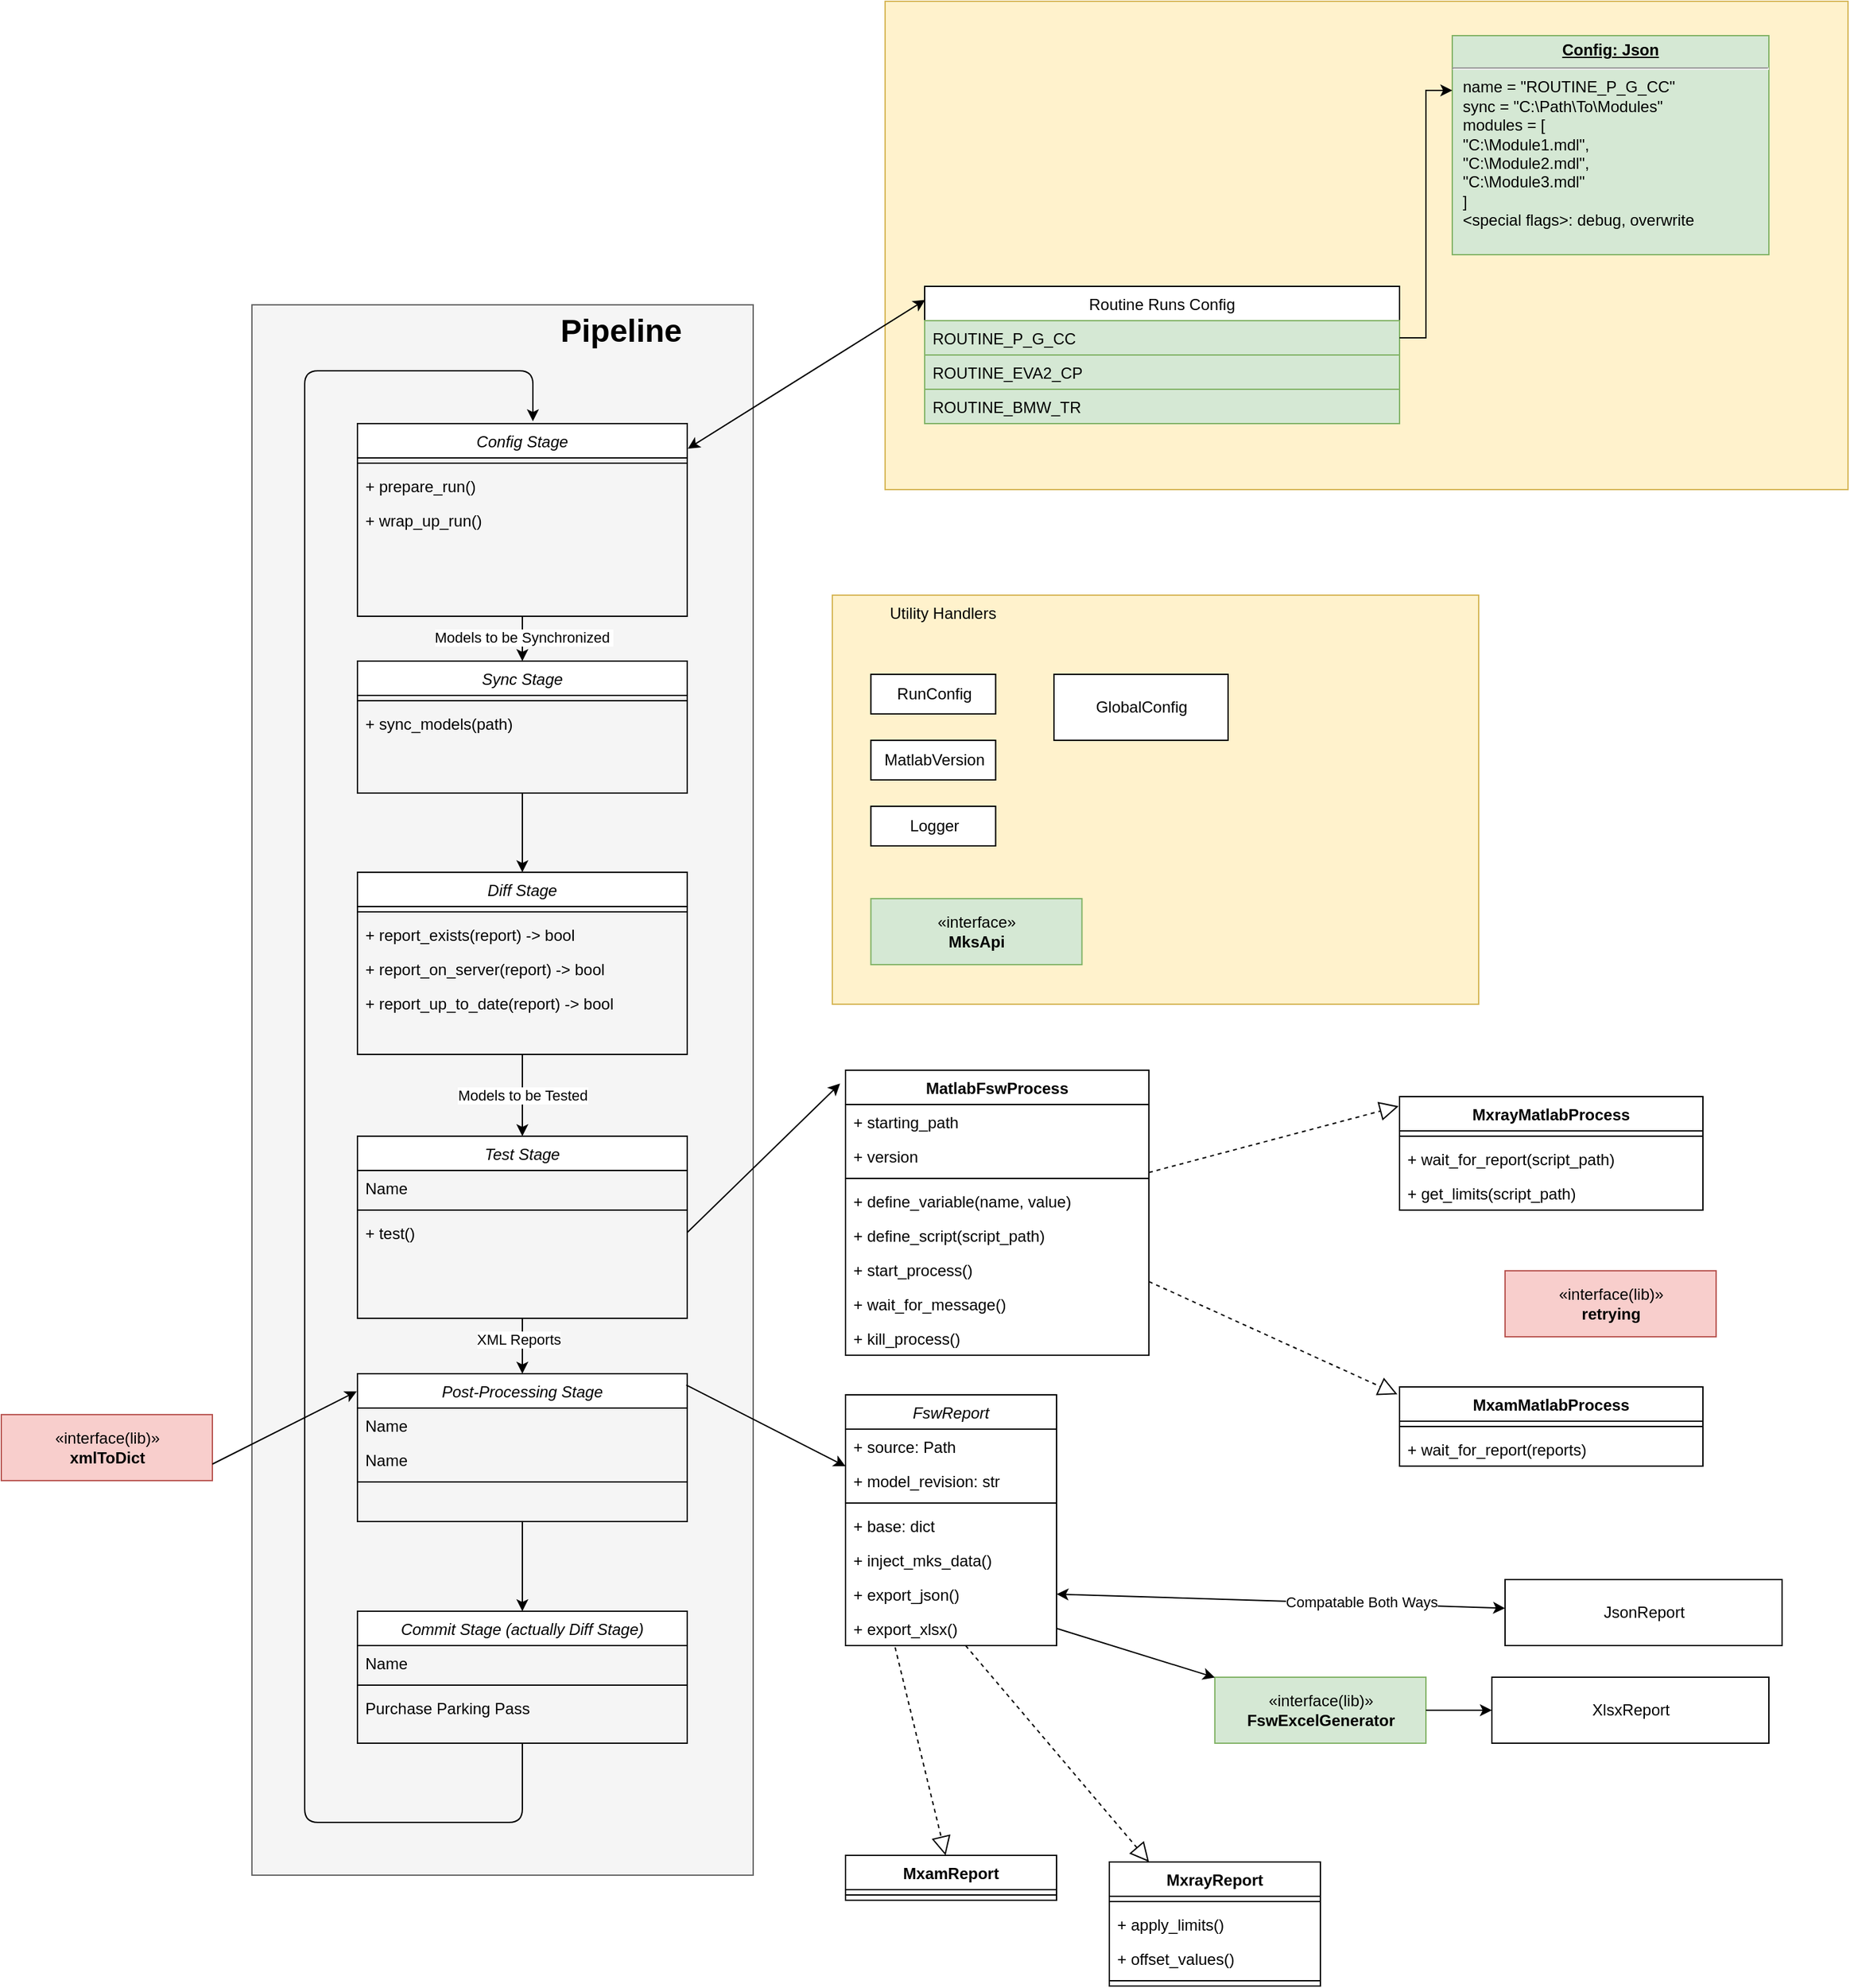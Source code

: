 <mxfile version="13.10.0" type="embed">
    <diagram id="C5RBs43oDa-KdzZeNtuy" name="Page-1">
        <mxGraphModel dx="2836" dy="2840" grid="1" gridSize="10" guides="1" tooltips="1" connect="1" arrows="1" fold="1" page="1" pageScale="1" pageWidth="827" pageHeight="1169" background="none" math="0" shadow="0">
            <root>
                <mxCell id="WIyWlLk6GJQsqaUBKTNV-0"/>
                <mxCell id="WIyWlLk6GJQsqaUBKTNV-1" parent="WIyWlLk6GJQsqaUBKTNV-0"/>
                <mxCell id="4bSFwoXITz4eCAtQC8hv-157" value="" style="rounded=0;whiteSpace=wrap;html=1;labelBackgroundColor=#FFFF21;fillColor=#fff2cc;strokeColor=#d6b656;" parent="WIyWlLk6GJQsqaUBKTNV-1" vertex="1">
                    <mxGeometry x="460" y="-270" width="730" height="370" as="geometry"/>
                </mxCell>
                <mxCell id="4bSFwoXITz4eCAtQC8hv-146" value="" style="rounded=0;whiteSpace=wrap;html=1;labelBackgroundColor=#FFFF21;fillColor=#f5f5f5;strokeColor=#666666;fontColor=#333333;" parent="WIyWlLk6GJQsqaUBKTNV-1" vertex="1">
                    <mxGeometry x="-20" y="-40" width="380" height="1190" as="geometry"/>
                </mxCell>
                <mxCell id="4bSFwoXITz4eCAtQC8hv-4" value="" style="edgeStyle=orthogonalEdgeStyle;rounded=0;orthogonalLoop=1;jettySize=auto;html=1;" parent="WIyWlLk6GJQsqaUBKTNV-1" source="zkfFHV4jXpPFQw0GAbJ--0" target="4bSFwoXITz4eCAtQC8hv-0" edge="1">
                    <mxGeometry relative="1" as="geometry"/>
                </mxCell>
                <mxCell id="4bSFwoXITz4eCAtQC8hv-28" value="Models to be Synchronized&amp;nbsp;" style="edgeLabel;html=1;align=center;verticalAlign=middle;resizable=0;points=[];" parent="4bSFwoXITz4eCAtQC8hv-4" vertex="1" connectable="0">
                    <mxGeometry x="-0.3" y="1" relative="1" as="geometry">
                        <mxPoint as="offset"/>
                    </mxGeometry>
                </mxCell>
                <mxCell id="zkfFHV4jXpPFQw0GAbJ--0" value="Config Stage" style="swimlane;fontStyle=2;align=center;verticalAlign=top;childLayout=stackLayout;horizontal=1;startSize=26;horizontalStack=0;resizeParent=1;resizeLast=0;collapsible=1;marginBottom=0;rounded=0;shadow=0;strokeWidth=1;" parent="WIyWlLk6GJQsqaUBKTNV-1" vertex="1">
                    <mxGeometry x="60" y="50" width="250" height="146" as="geometry">
                        <mxRectangle x="230" y="140" width="160" height="26" as="alternateBounds"/>
                    </mxGeometry>
                </mxCell>
                <mxCell id="zkfFHV4jXpPFQw0GAbJ--4" value="" style="line;html=1;strokeWidth=1;align=left;verticalAlign=middle;spacingTop=-1;spacingLeft=3;spacingRight=3;rotatable=0;labelPosition=right;points=[];portConstraint=eastwest;" parent="zkfFHV4jXpPFQw0GAbJ--0" vertex="1">
                    <mxGeometry y="26" width="250" height="8" as="geometry"/>
                </mxCell>
                <mxCell id="zkfFHV4jXpPFQw0GAbJ--5" value="+ prepare_run()" style="text;align=left;verticalAlign=top;spacingLeft=4;spacingRight=4;overflow=hidden;rotatable=0;points=[[0,0.5],[1,0.5]];portConstraint=eastwest;" parent="zkfFHV4jXpPFQw0GAbJ--0" vertex="1">
                    <mxGeometry y="34" width="250" height="26" as="geometry"/>
                </mxCell>
                <mxCell id="4bSFwoXITz4eCAtQC8hv-65" value="+ wrap_up_run()" style="text;align=left;verticalAlign=top;spacingLeft=4;spacingRight=4;overflow=hidden;rotatable=0;points=[[0,0.5],[1,0.5]];portConstraint=eastwest;" parent="zkfFHV4jXpPFQw0GAbJ--0" vertex="1">
                    <mxGeometry y="60" width="250" height="26" as="geometry"/>
                </mxCell>
                <mxCell id="o-vHsBZd7FeyKtx5TLec-1" value="Routine Runs Config" style="swimlane;fontStyle=0;childLayout=stackLayout;horizontal=1;startSize=26;horizontalStack=0;resizeParent=1;resizeParentMax=0;resizeLast=0;collapsible=1;marginBottom=0;" parent="WIyWlLk6GJQsqaUBKTNV-1" vertex="1">
                    <mxGeometry x="490" y="-54" width="360" height="104" as="geometry"/>
                </mxCell>
                <mxCell id="o-vHsBZd7FeyKtx5TLec-2" value="ROUTINE_P_G_CC" style="text;align=left;verticalAlign=top;spacingLeft=4;spacingRight=4;overflow=hidden;rotatable=0;points=[[0,0.5],[1,0.5]];portConstraint=eastwest;fillColor=#d5e8d4;strokeColor=#82b366;" parent="o-vHsBZd7FeyKtx5TLec-1" vertex="1">
                    <mxGeometry y="26" width="360" height="26" as="geometry"/>
                </mxCell>
                <mxCell id="o-vHsBZd7FeyKtx5TLec-3" value="ROUTINE_EVA2_CP&#10;" style="text;align=left;verticalAlign=top;spacingLeft=4;spacingRight=4;overflow=hidden;rotatable=0;points=[[0,0.5],[1,0.5]];portConstraint=eastwest;fillColor=#d5e8d4;strokeColor=#82b366;" parent="o-vHsBZd7FeyKtx5TLec-1" vertex="1">
                    <mxGeometry y="52" width="360" height="26" as="geometry"/>
                </mxCell>
                <mxCell id="o-vHsBZd7FeyKtx5TLec-4" value="ROUTINE_BMW_TR" style="text;strokeColor=#82b366;fillColor=#d5e8d4;align=left;verticalAlign=top;spacingLeft=4;spacingRight=4;overflow=hidden;rotatable=0;points=[[0,0.5],[1,0.5]];portConstraint=eastwest;" parent="o-vHsBZd7FeyKtx5TLec-1" vertex="1">
                    <mxGeometry y="78" width="360" height="26" as="geometry"/>
                </mxCell>
                <mxCell id="4bSFwoXITz4eCAtQC8hv-9" value="" style="edgeStyle=orthogonalEdgeStyle;rounded=0;orthogonalLoop=1;jettySize=auto;html=1;" parent="WIyWlLk6GJQsqaUBKTNV-1" source="4bSFwoXITz4eCAtQC8hv-0" target="4bSFwoXITz4eCAtQC8hv-5" edge="1">
                    <mxGeometry relative="1" as="geometry"/>
                </mxCell>
                <mxCell id="4bSFwoXITz4eCAtQC8hv-0" value="Sync Stage" style="swimlane;fontStyle=2;align=center;verticalAlign=top;childLayout=stackLayout;horizontal=1;startSize=26;horizontalStack=0;resizeParent=1;resizeLast=0;collapsible=1;marginBottom=0;rounded=0;shadow=0;strokeWidth=1;" parent="WIyWlLk6GJQsqaUBKTNV-1" vertex="1">
                    <mxGeometry x="60" y="230" width="250" height="100" as="geometry">
                        <mxRectangle x="230" y="140" width="160" height="26" as="alternateBounds"/>
                    </mxGeometry>
                </mxCell>
                <mxCell id="4bSFwoXITz4eCAtQC8hv-2" value="" style="line;html=1;strokeWidth=1;align=left;verticalAlign=middle;spacingTop=-1;spacingLeft=3;spacingRight=3;rotatable=0;labelPosition=right;points=[];portConstraint=eastwest;" parent="4bSFwoXITz4eCAtQC8hv-0" vertex="1">
                    <mxGeometry y="26" width="250" height="8" as="geometry"/>
                </mxCell>
                <mxCell id="4bSFwoXITz4eCAtQC8hv-3" value="+ sync_models(path)" style="text;align=left;verticalAlign=top;spacingLeft=4;spacingRight=4;overflow=hidden;rotatable=0;points=[[0,0.5],[1,0.5]];portConstraint=eastwest;" parent="4bSFwoXITz4eCAtQC8hv-0" vertex="1">
                    <mxGeometry y="34" width="250" height="26" as="geometry"/>
                </mxCell>
                <mxCell id="4bSFwoXITz4eCAtQC8hv-14" value="Models to be Tested&lt;br&gt;" style="edgeStyle=orthogonalEdgeStyle;rounded=0;orthogonalLoop=1;jettySize=auto;html=1;" parent="WIyWlLk6GJQsqaUBKTNV-1" source="4bSFwoXITz4eCAtQC8hv-5" target="4bSFwoXITz4eCAtQC8hv-10" edge="1">
                    <mxGeometry relative="1" as="geometry"/>
                </mxCell>
                <mxCell id="4bSFwoXITz4eCAtQC8hv-5" value="Diff Stage" style="swimlane;fontStyle=2;align=center;verticalAlign=top;childLayout=stackLayout;horizontal=1;startSize=26;horizontalStack=0;resizeParent=1;resizeLast=0;collapsible=1;marginBottom=0;rounded=0;shadow=0;strokeWidth=1;" parent="WIyWlLk6GJQsqaUBKTNV-1" vertex="1">
                    <mxGeometry x="60" y="390" width="250" height="138" as="geometry">
                        <mxRectangle x="230" y="140" width="160" height="26" as="alternateBounds"/>
                    </mxGeometry>
                </mxCell>
                <mxCell id="4bSFwoXITz4eCAtQC8hv-7" value="" style="line;html=1;strokeWidth=1;align=left;verticalAlign=middle;spacingTop=-1;spacingLeft=3;spacingRight=3;rotatable=0;labelPosition=right;points=[];portConstraint=eastwest;" parent="4bSFwoXITz4eCAtQC8hv-5" vertex="1">
                    <mxGeometry y="26" width="250" height="8" as="geometry"/>
                </mxCell>
                <mxCell id="4bSFwoXITz4eCAtQC8hv-62" value="+ report_exists(report) -&gt; bool&#10;" style="text;strokeColor=none;fillColor=none;align=left;verticalAlign=top;spacingLeft=4;spacingRight=4;overflow=hidden;rotatable=0;points=[[0,0.5],[1,0.5]];portConstraint=eastwest;" parent="4bSFwoXITz4eCAtQC8hv-5" vertex="1">
                    <mxGeometry y="34" width="250" height="26" as="geometry"/>
                </mxCell>
                <mxCell id="4bSFwoXITz4eCAtQC8hv-64" value="+ report_on_server(report) -&gt; bool&#10;" style="text;strokeColor=none;fillColor=none;align=left;verticalAlign=top;spacingLeft=4;spacingRight=4;overflow=hidden;rotatable=0;points=[[0,0.5],[1,0.5]];portConstraint=eastwest;" parent="4bSFwoXITz4eCAtQC8hv-5" vertex="1">
                    <mxGeometry y="60" width="250" height="26" as="geometry"/>
                </mxCell>
                <mxCell id="4bSFwoXITz4eCAtQC8hv-63" value="+ report_up_to_date(report) -&gt; bool&#10;" style="text;strokeColor=none;fillColor=none;align=left;verticalAlign=top;spacingLeft=4;spacingRight=4;overflow=hidden;rotatable=0;points=[[0,0.5],[1,0.5]];portConstraint=eastwest;" parent="4bSFwoXITz4eCAtQC8hv-5" vertex="1">
                    <mxGeometry y="86" width="250" height="26" as="geometry"/>
                </mxCell>
                <mxCell id="4bSFwoXITz4eCAtQC8hv-19" value="" style="edgeStyle=orthogonalEdgeStyle;rounded=0;orthogonalLoop=1;jettySize=auto;html=1;" parent="WIyWlLk6GJQsqaUBKTNV-1" source="4bSFwoXITz4eCAtQC8hv-10" target="4bSFwoXITz4eCAtQC8hv-15" edge="1">
                    <mxGeometry relative="1" as="geometry"/>
                </mxCell>
                <mxCell id="4bSFwoXITz4eCAtQC8hv-27" value="XML Reports&lt;br&gt;" style="edgeLabel;html=1;align=center;verticalAlign=middle;resizable=0;points=[];" parent="4bSFwoXITz4eCAtQC8hv-19" vertex="1" connectable="0">
                    <mxGeometry x="-0.237" y="-3" relative="1" as="geometry">
                        <mxPoint as="offset"/>
                    </mxGeometry>
                </mxCell>
                <mxCell id="4bSFwoXITz4eCAtQC8hv-10" value="Test Stage&#10;" style="swimlane;fontStyle=2;align=center;verticalAlign=top;childLayout=stackLayout;horizontal=1;startSize=26;horizontalStack=0;resizeParent=1;resizeLast=0;collapsible=1;marginBottom=0;rounded=0;shadow=0;strokeWidth=1;" parent="WIyWlLk6GJQsqaUBKTNV-1" vertex="1">
                    <mxGeometry x="60" y="590" width="250" height="138" as="geometry">
                        <mxRectangle x="230" y="140" width="160" height="26" as="alternateBounds"/>
                    </mxGeometry>
                </mxCell>
                <mxCell id="4bSFwoXITz4eCAtQC8hv-11" value="Name" style="text;align=left;verticalAlign=top;spacingLeft=4;spacingRight=4;overflow=hidden;rotatable=0;points=[[0,0.5],[1,0.5]];portConstraint=eastwest;" parent="4bSFwoXITz4eCAtQC8hv-10" vertex="1">
                    <mxGeometry y="26" width="250" height="26" as="geometry"/>
                </mxCell>
                <mxCell id="4bSFwoXITz4eCAtQC8hv-12" value="" style="line;html=1;strokeWidth=1;align=left;verticalAlign=middle;spacingTop=-1;spacingLeft=3;spacingRight=3;rotatable=0;labelPosition=right;points=[];portConstraint=eastwest;" parent="4bSFwoXITz4eCAtQC8hv-10" vertex="1">
                    <mxGeometry y="52" width="250" height="8" as="geometry"/>
                </mxCell>
                <mxCell id="4bSFwoXITz4eCAtQC8hv-13" value="+ test()" style="text;align=left;verticalAlign=top;spacingLeft=4;spacingRight=4;overflow=hidden;rotatable=0;points=[[0,0.5],[1,0.5]];portConstraint=eastwest;" parent="4bSFwoXITz4eCAtQC8hv-10" vertex="1">
                    <mxGeometry y="60" width="250" height="26" as="geometry"/>
                </mxCell>
                <mxCell id="4bSFwoXITz4eCAtQC8hv-24" value="" style="edgeStyle=orthogonalEdgeStyle;rounded=0;orthogonalLoop=1;jettySize=auto;html=1;" parent="WIyWlLk6GJQsqaUBKTNV-1" source="4bSFwoXITz4eCAtQC8hv-15" target="4bSFwoXITz4eCAtQC8hv-20" edge="1">
                    <mxGeometry relative="1" as="geometry"/>
                </mxCell>
                <mxCell id="4bSFwoXITz4eCAtQC8hv-15" value="Post-Processing Stage" style="swimlane;fontStyle=2;align=center;verticalAlign=top;childLayout=stackLayout;horizontal=1;startSize=26;horizontalStack=0;resizeParent=1;resizeLast=0;collapsible=1;marginBottom=0;rounded=0;shadow=0;strokeWidth=1;" parent="WIyWlLk6GJQsqaUBKTNV-1" vertex="1">
                    <mxGeometry x="60" y="770" width="250" height="112" as="geometry">
                        <mxRectangle x="230" y="140" width="160" height="26" as="alternateBounds"/>
                    </mxGeometry>
                </mxCell>
                <mxCell id="4bSFwoXITz4eCAtQC8hv-16" value="Name" style="text;align=left;verticalAlign=top;spacingLeft=4;spacingRight=4;overflow=hidden;rotatable=0;points=[[0,0.5],[1,0.5]];portConstraint=eastwest;" parent="4bSFwoXITz4eCAtQC8hv-15" vertex="1">
                    <mxGeometry y="26" width="250" height="26" as="geometry"/>
                </mxCell>
                <mxCell id="4bSFwoXITz4eCAtQC8hv-92" value="Name" style="text;align=left;verticalAlign=top;spacingLeft=4;spacingRight=4;overflow=hidden;rotatable=0;points=[[0,0.5],[1,0.5]];portConstraint=eastwest;" parent="4bSFwoXITz4eCAtQC8hv-15" vertex="1">
                    <mxGeometry y="52" width="250" height="26" as="geometry"/>
                </mxCell>
                <mxCell id="4bSFwoXITz4eCAtQC8hv-17" value="" style="line;html=1;strokeWidth=1;align=left;verticalAlign=middle;spacingTop=-1;spacingLeft=3;spacingRight=3;rotatable=0;labelPosition=right;points=[];portConstraint=eastwest;" parent="4bSFwoXITz4eCAtQC8hv-15" vertex="1">
                    <mxGeometry y="78" width="250" height="8" as="geometry"/>
                </mxCell>
                <mxCell id="4bSFwoXITz4eCAtQC8hv-20" value="Commit Stage (actually Diff Stage)" style="swimlane;fontStyle=2;align=center;verticalAlign=top;childLayout=stackLayout;horizontal=1;startSize=26;horizontalStack=0;resizeParent=1;resizeLast=0;collapsible=1;marginBottom=0;rounded=0;shadow=0;strokeWidth=1;" parent="WIyWlLk6GJQsqaUBKTNV-1" vertex="1">
                    <mxGeometry x="60" y="950" width="250" height="100" as="geometry">
                        <mxRectangle x="230" y="140" width="160" height="26" as="alternateBounds"/>
                    </mxGeometry>
                </mxCell>
                <mxCell id="4bSFwoXITz4eCAtQC8hv-21" value="Name" style="text;align=left;verticalAlign=top;spacingLeft=4;spacingRight=4;overflow=hidden;rotatable=0;points=[[0,0.5],[1,0.5]];portConstraint=eastwest;" parent="4bSFwoXITz4eCAtQC8hv-20" vertex="1">
                    <mxGeometry y="26" width="250" height="26" as="geometry"/>
                </mxCell>
                <mxCell id="4bSFwoXITz4eCAtQC8hv-22" value="" style="line;html=1;strokeWidth=1;align=left;verticalAlign=middle;spacingTop=-1;spacingLeft=3;spacingRight=3;rotatable=0;labelPosition=right;points=[];portConstraint=eastwest;" parent="4bSFwoXITz4eCAtQC8hv-20" vertex="1">
                    <mxGeometry y="52" width="250" height="8" as="geometry"/>
                </mxCell>
                <mxCell id="4bSFwoXITz4eCAtQC8hv-23" value="Purchase Parking Pass" style="text;align=left;verticalAlign=top;spacingLeft=4;spacingRight=4;overflow=hidden;rotatable=0;points=[[0,0.5],[1,0.5]];portConstraint=eastwest;" parent="4bSFwoXITz4eCAtQC8hv-20" vertex="1">
                    <mxGeometry y="60" width="250" height="26" as="geometry"/>
                </mxCell>
                <mxCell id="4bSFwoXITz4eCAtQC8hv-25" value="" style="endArrow=classic;html=1;exitX=0.5;exitY=1;exitDx=0;exitDy=0;entryX=0.532;entryY=-0.012;entryDx=0;entryDy=0;entryPerimeter=0;" parent="WIyWlLk6GJQsqaUBKTNV-1" source="4bSFwoXITz4eCAtQC8hv-20" target="zkfFHV4jXpPFQw0GAbJ--0" edge="1">
                    <mxGeometry width="50" height="50" relative="1" as="geometry">
                        <mxPoint x="440" y="800" as="sourcePoint"/>
                        <mxPoint x="190" y="10" as="targetPoint"/>
                        <Array as="points">
                            <mxPoint x="185" y="1110"/>
                            <mxPoint x="20" y="1110"/>
                            <mxPoint x="20" y="530"/>
                            <mxPoint x="20" y="10"/>
                            <mxPoint x="193" y="10"/>
                        </Array>
                    </mxGeometry>
                </mxCell>
                <mxCell id="4bSFwoXITz4eCAtQC8hv-29" value="" style="endArrow=classic;startArrow=classic;html=1;entryX=0.001;entryY=0.099;entryDx=0;entryDy=0;entryPerimeter=0;exitX=1.002;exitY=0.13;exitDx=0;exitDy=0;exitPerimeter=0;" parent="WIyWlLk6GJQsqaUBKTNV-1" source="zkfFHV4jXpPFQw0GAbJ--0" target="o-vHsBZd7FeyKtx5TLec-1" edge="1">
                    <mxGeometry width="50" height="50" relative="1" as="geometry">
                        <mxPoint x="530" y="280" as="sourcePoint"/>
                        <mxPoint x="580" y="230" as="targetPoint"/>
                    </mxGeometry>
                </mxCell>
                <mxCell id="4bSFwoXITz4eCAtQC8hv-34" value="" style="group" parent="WIyWlLk6GJQsqaUBKTNV-1" vertex="1" connectable="0">
                    <mxGeometry x="420" y="190" width="490" height="310" as="geometry"/>
                </mxCell>
                <mxCell id="4bSFwoXITz4eCAtQC8hv-35" value="" style="group;fillColor=#d5e8d4;strokeColor=#82b366;" parent="4bSFwoXITz4eCAtQC8hv-34" vertex="1" connectable="0">
                    <mxGeometry y="-10" width="490" height="310" as="geometry"/>
                </mxCell>
                <mxCell id="4bSFwoXITz4eCAtQC8hv-32" value="" style="rounded=0;whiteSpace=wrap;html=1;fillColor=#fff2cc;strokeColor=#d6b656;" parent="4bSFwoXITz4eCAtQC8hv-35" vertex="1">
                    <mxGeometry width="490" height="310" as="geometry"/>
                </mxCell>
                <mxCell id="4bSFwoXITz4eCAtQC8hv-33" value="Utility Handlers&lt;br&gt;" style="text;html=1;strokeColor=none;fillColor=none;align=center;verticalAlign=middle;whiteSpace=wrap;rounded=0;" parent="4bSFwoXITz4eCAtQC8hv-35" vertex="1">
                    <mxGeometry width="168.022" height="28.929" as="geometry"/>
                </mxCell>
                <mxCell id="4bSFwoXITz4eCAtQC8hv-45" value="RunConfig" style="html=1;" parent="4bSFwoXITz4eCAtQC8hv-35" vertex="1">
                    <mxGeometry x="29.228" y="60" width="94.561" height="30" as="geometry"/>
                </mxCell>
                <mxCell id="4bSFwoXITz4eCAtQC8hv-46" value="MatlabVersion" style="html=1;" parent="4bSFwoXITz4eCAtQC8hv-35" vertex="1">
                    <mxGeometry x="29.228" y="110" width="94.561" height="30" as="geometry"/>
                </mxCell>
                <mxCell id="4bSFwoXITz4eCAtQC8hv-47" value="Logger" style="html=1;" parent="4bSFwoXITz4eCAtQC8hv-35" vertex="1">
                    <mxGeometry x="29.228" y="160" width="94.561" height="30" as="geometry"/>
                </mxCell>
                <mxCell id="4bSFwoXITz4eCAtQC8hv-123" value="«interface»&lt;br&gt;&lt;b&gt;MksApi&lt;/b&gt;" style="html=1;fillColor=#d5e8d4;strokeColor=#82b366;" parent="4bSFwoXITz4eCAtQC8hv-35" vertex="1">
                    <mxGeometry x="29.23" y="230" width="160" height="50" as="geometry"/>
                </mxCell>
                <mxCell id="4bSFwoXITz4eCAtQC8hv-124" value="GlobalConfig" style="html=1;" parent="4bSFwoXITz4eCAtQC8hv-35" vertex="1">
                    <mxGeometry x="168.02" y="60" width="131.98" height="50" as="geometry"/>
                </mxCell>
                <mxCell id="4bSFwoXITz4eCAtQC8hv-52" value="&lt;p style=&quot;margin: 0px ; margin-top: 4px ; text-align: center ; text-decoration: underline&quot;&gt;&lt;b&gt;Config: Json&lt;/b&gt;&lt;/p&gt;&lt;hr&gt;&lt;p style=&quot;margin: 0px ; margin-left: 8px&quot;&gt;name = &quot;ROUTINE_P_G_CC&quot;&lt;br&gt;sync = &quot;C:\Path\To\Modules&quot;&lt;br&gt;modules = [&lt;/p&gt;&lt;p style=&quot;margin: 0px ; margin-left: 8px&quot;&gt;&quot;C:\Module1.mdl&quot;,&lt;/p&gt;&lt;p style=&quot;margin: 0px ; margin-left: 8px&quot;&gt;&quot;C:\Module2.mdl&quot;,&lt;/p&gt;&lt;p style=&quot;margin: 0px ; margin-left: 8px&quot;&gt;&quot;C:\Module3.mdl&quot;&lt;/p&gt;&lt;p style=&quot;margin: 0px ; margin-left: 8px&quot;&gt;]&lt;/p&gt;&lt;p style=&quot;margin: 0px ; margin-left: 8px&quot;&gt;&amp;lt;special flags&amp;gt;: debug, overwrite&lt;/p&gt;" style="verticalAlign=top;align=left;overflow=fill;fontSize=12;fontFamily=Helvetica;html=1;fillColor=#d5e8d4;strokeColor=#82b366;" parent="WIyWlLk6GJQsqaUBKTNV-1" vertex="1">
                    <mxGeometry x="890" y="-244" width="240" height="166" as="geometry"/>
                </mxCell>
                <mxCell id="4bSFwoXITz4eCAtQC8hv-53" value="" style="edgeStyle=orthogonalEdgeStyle;rounded=0;orthogonalLoop=1;jettySize=auto;html=1;entryX=0;entryY=0.25;entryDx=0;entryDy=0;" parent="WIyWlLk6GJQsqaUBKTNV-1" source="o-vHsBZd7FeyKtx5TLec-2" target="4bSFwoXITz4eCAtQC8hv-52" edge="1">
                    <mxGeometry relative="1" as="geometry"/>
                </mxCell>
                <mxCell id="4bSFwoXITz4eCAtQC8hv-66" value="MatlabFswProcess" style="swimlane;fontStyle=1;align=center;verticalAlign=top;childLayout=stackLayout;horizontal=1;startSize=26;horizontalStack=0;resizeParent=1;resizeParentMax=0;resizeLast=0;collapsible=1;marginBottom=0;" parent="WIyWlLk6GJQsqaUBKTNV-1" vertex="1">
                    <mxGeometry x="430" y="540" width="230" height="216" as="geometry"/>
                </mxCell>
                <mxCell id="4bSFwoXITz4eCAtQC8hv-67" value="+ starting_path" style="text;strokeColor=none;fillColor=none;align=left;verticalAlign=top;spacingLeft=4;spacingRight=4;overflow=hidden;rotatable=0;points=[[0,0.5],[1,0.5]];portConstraint=eastwest;" parent="4bSFwoXITz4eCAtQC8hv-66" vertex="1">
                    <mxGeometry y="26" width="230" height="26" as="geometry"/>
                </mxCell>
                <mxCell id="4bSFwoXITz4eCAtQC8hv-88" value="+ version" style="text;strokeColor=none;fillColor=none;align=left;verticalAlign=top;spacingLeft=4;spacingRight=4;overflow=hidden;rotatable=0;points=[[0,0.5],[1,0.5]];portConstraint=eastwest;" parent="4bSFwoXITz4eCAtQC8hv-66" vertex="1">
                    <mxGeometry y="52" width="230" height="26" as="geometry"/>
                </mxCell>
                <mxCell id="4bSFwoXITz4eCAtQC8hv-68" value="" style="line;strokeWidth=1;fillColor=none;align=left;verticalAlign=middle;spacingTop=-1;spacingLeft=3;spacingRight=3;rotatable=0;labelPosition=right;points=[];portConstraint=eastwest;" parent="4bSFwoXITz4eCAtQC8hv-66" vertex="1">
                    <mxGeometry y="78" width="230" height="8" as="geometry"/>
                </mxCell>
                <mxCell id="4bSFwoXITz4eCAtQC8hv-69" value="+ define_variable(name, value)" style="text;strokeColor=none;fillColor=none;align=left;verticalAlign=top;spacingLeft=4;spacingRight=4;overflow=hidden;rotatable=0;points=[[0,0.5],[1,0.5]];portConstraint=eastwest;" parent="4bSFwoXITz4eCAtQC8hv-66" vertex="1">
                    <mxGeometry y="86" width="230" height="26" as="geometry"/>
                </mxCell>
                <mxCell id="4bSFwoXITz4eCAtQC8hv-70" value="+ define_script(script_path)" style="text;strokeColor=none;fillColor=none;align=left;verticalAlign=top;spacingLeft=4;spacingRight=4;overflow=hidden;rotatable=0;points=[[0,0.5],[1,0.5]];portConstraint=eastwest;" parent="4bSFwoXITz4eCAtQC8hv-66" vertex="1">
                    <mxGeometry y="112" width="230" height="26" as="geometry"/>
                </mxCell>
                <mxCell id="4bSFwoXITz4eCAtQC8hv-83" value="+ start_process()" style="text;strokeColor=none;fillColor=none;align=left;verticalAlign=top;spacingLeft=4;spacingRight=4;overflow=hidden;rotatable=0;points=[[0,0.5],[1,0.5]];portConstraint=eastwest;" parent="4bSFwoXITz4eCAtQC8hv-66" vertex="1">
                    <mxGeometry y="138" width="230" height="26" as="geometry"/>
                </mxCell>
                <mxCell id="4bSFwoXITz4eCAtQC8hv-84" value="+ wait_for_message()" style="text;strokeColor=none;fillColor=none;align=left;verticalAlign=top;spacingLeft=4;spacingRight=4;overflow=hidden;rotatable=0;points=[[0,0.5],[1,0.5]];portConstraint=eastwest;" parent="4bSFwoXITz4eCAtQC8hv-66" vertex="1">
                    <mxGeometry y="164" width="230" height="26" as="geometry"/>
                </mxCell>
                <mxCell id="4bSFwoXITz4eCAtQC8hv-85" value="+ kill_process()" style="text;strokeColor=none;fillColor=none;align=left;verticalAlign=top;spacingLeft=4;spacingRight=4;overflow=hidden;rotatable=0;points=[[0,0.5],[1,0.5]];portConstraint=eastwest;" parent="4bSFwoXITz4eCAtQC8hv-66" vertex="1">
                    <mxGeometry y="190" width="230" height="26" as="geometry"/>
                </mxCell>
                <mxCell id="4bSFwoXITz4eCAtQC8hv-71" value="MxrayMatlabProcess" style="swimlane;fontStyle=1;align=center;verticalAlign=top;childLayout=stackLayout;horizontal=1;startSize=26;horizontalStack=0;resizeParent=1;resizeParentMax=0;resizeLast=0;collapsible=1;marginBottom=0;" parent="WIyWlLk6GJQsqaUBKTNV-1" vertex="1">
                    <mxGeometry x="850" y="560" width="230" height="86" as="geometry"/>
                </mxCell>
                <mxCell id="4bSFwoXITz4eCAtQC8hv-73" value="" style="line;strokeWidth=1;fillColor=none;align=left;verticalAlign=middle;spacingTop=-1;spacingLeft=3;spacingRight=3;rotatable=0;labelPosition=right;points=[];portConstraint=eastwest;" parent="4bSFwoXITz4eCAtQC8hv-71" vertex="1">
                    <mxGeometry y="26" width="230" height="8" as="geometry"/>
                </mxCell>
                <mxCell id="4bSFwoXITz4eCAtQC8hv-86" value="+ wait_for_report(script_path)" style="text;strokeColor=none;fillColor=none;align=left;verticalAlign=top;spacingLeft=4;spacingRight=4;overflow=hidden;rotatable=0;points=[[0,0.5],[1,0.5]];portConstraint=eastwest;" parent="4bSFwoXITz4eCAtQC8hv-71" vertex="1">
                    <mxGeometry y="34" width="230" height="26" as="geometry"/>
                </mxCell>
                <mxCell id="4bSFwoXITz4eCAtQC8hv-148" value="+ get_limits(script_path)" style="text;strokeColor=none;fillColor=none;align=left;verticalAlign=top;spacingLeft=4;spacingRight=4;overflow=hidden;rotatable=0;points=[[0,0.5],[1,0.5]];portConstraint=eastwest;" parent="4bSFwoXITz4eCAtQC8hv-71" vertex="1">
                    <mxGeometry y="60" width="230" height="26" as="geometry"/>
                </mxCell>
                <mxCell id="4bSFwoXITz4eCAtQC8hv-77" value="MxamMatlabProcess" style="swimlane;fontStyle=1;align=center;verticalAlign=top;childLayout=stackLayout;horizontal=1;startSize=26;horizontalStack=0;resizeParent=1;resizeParentMax=0;resizeLast=0;collapsible=1;marginBottom=0;" parent="WIyWlLk6GJQsqaUBKTNV-1" vertex="1">
                    <mxGeometry x="850" y="780" width="230" height="60" as="geometry"/>
                </mxCell>
                <mxCell id="4bSFwoXITz4eCAtQC8hv-79" value="" style="line;strokeWidth=1;fillColor=none;align=left;verticalAlign=middle;spacingTop=-1;spacingLeft=3;spacingRight=3;rotatable=0;labelPosition=right;points=[];portConstraint=eastwest;" parent="4bSFwoXITz4eCAtQC8hv-77" vertex="1">
                    <mxGeometry y="26" width="230" height="8" as="geometry"/>
                </mxCell>
                <mxCell id="4bSFwoXITz4eCAtQC8hv-87" value="+ wait_for_report(reports)" style="text;strokeColor=none;fillColor=none;align=left;verticalAlign=top;spacingLeft=4;spacingRight=4;overflow=hidden;rotatable=0;points=[[0,0.5],[1,0.5]];portConstraint=eastwest;" parent="4bSFwoXITz4eCAtQC8hv-77" vertex="1">
                    <mxGeometry y="34" width="230" height="26" as="geometry"/>
                </mxCell>
                <mxCell id="4bSFwoXITz4eCAtQC8hv-91" value="" style="endArrow=classic;html=1;exitX=1;exitY=0.5;exitDx=0;exitDy=0;entryX=-0.018;entryY=0.047;entryDx=0;entryDy=0;entryPerimeter=0;" parent="WIyWlLk6GJQsqaUBKTNV-1" source="4bSFwoXITz4eCAtQC8hv-13" target="4bSFwoXITz4eCAtQC8hv-66" edge="1">
                    <mxGeometry width="50" height="50" relative="1" as="geometry">
                        <mxPoint x="410" y="680" as="sourcePoint"/>
                        <mxPoint x="460" y="630" as="targetPoint"/>
                    </mxGeometry>
                </mxCell>
                <mxCell id="4bSFwoXITz4eCAtQC8hv-109" value="FswReport" style="swimlane;fontStyle=2;align=center;verticalAlign=top;childLayout=stackLayout;horizontal=1;startSize=26;horizontalStack=0;resizeParent=1;resizeParentMax=0;resizeLast=0;collapsible=1;marginBottom=0;" parent="WIyWlLk6GJQsqaUBKTNV-1" vertex="1">
                    <mxGeometry x="430" y="786" width="160" height="190" as="geometry"/>
                </mxCell>
                <mxCell id="4bSFwoXITz4eCAtQC8hv-113" value="+ source: Path" style="text;strokeColor=none;fillColor=none;align=left;verticalAlign=top;spacingLeft=4;spacingRight=4;overflow=hidden;rotatable=0;points=[[0,0.5],[1,0.5]];portConstraint=eastwest;" parent="4bSFwoXITz4eCAtQC8hv-109" vertex="1">
                    <mxGeometry y="26" width="160" height="26" as="geometry"/>
                </mxCell>
                <mxCell id="4bSFwoXITz4eCAtQC8hv-115" value="+ model_revision: str" style="text;strokeColor=none;fillColor=none;align=left;verticalAlign=top;spacingLeft=4;spacingRight=4;overflow=hidden;rotatable=0;points=[[0,0.5],[1,0.5]];portConstraint=eastwest;" parent="4bSFwoXITz4eCAtQC8hv-109" vertex="1">
                    <mxGeometry y="52" width="160" height="26" as="geometry"/>
                </mxCell>
                <mxCell id="4bSFwoXITz4eCAtQC8hv-111" value="" style="line;strokeWidth=1;fillColor=none;align=left;verticalAlign=middle;spacingTop=-1;spacingLeft=3;spacingRight=3;rotatable=0;labelPosition=right;points=[];portConstraint=eastwest;" parent="4bSFwoXITz4eCAtQC8hv-109" vertex="1">
                    <mxGeometry y="78" width="160" height="8" as="geometry"/>
                </mxCell>
                <mxCell id="4bSFwoXITz4eCAtQC8hv-110" value="+ base: dict" style="text;strokeColor=none;fillColor=none;align=left;verticalAlign=top;spacingLeft=4;spacingRight=4;overflow=hidden;rotatable=0;points=[[0,0.5],[1,0.5]];portConstraint=eastwest;" parent="4bSFwoXITz4eCAtQC8hv-109" vertex="1">
                    <mxGeometry y="86" width="160" height="26" as="geometry"/>
                </mxCell>
                <mxCell id="4bSFwoXITz4eCAtQC8hv-112" value="+ inject_mks_data()" style="text;strokeColor=none;fillColor=none;align=left;verticalAlign=top;spacingLeft=4;spacingRight=4;overflow=hidden;rotatable=0;points=[[0,0.5],[1,0.5]];portConstraint=eastwest;" parent="4bSFwoXITz4eCAtQC8hv-109" vertex="1">
                    <mxGeometry y="112" width="160" height="26" as="geometry"/>
                </mxCell>
                <mxCell id="4bSFwoXITz4eCAtQC8hv-114" value="+ export_json()" style="text;strokeColor=none;fillColor=none;align=left;verticalAlign=top;spacingLeft=4;spacingRight=4;overflow=hidden;rotatable=0;points=[[0,0.5],[1,0.5]];portConstraint=eastwest;" parent="4bSFwoXITz4eCAtQC8hv-109" vertex="1">
                    <mxGeometry y="138" width="160" height="26" as="geometry"/>
                </mxCell>
                <mxCell id="4bSFwoXITz4eCAtQC8hv-120" value="+ export_xlsx()" style="text;strokeColor=none;fillColor=none;align=left;verticalAlign=top;spacingLeft=4;spacingRight=4;overflow=hidden;rotatable=0;points=[[0,0.5],[1,0.5]];portConstraint=eastwest;" parent="4bSFwoXITz4eCAtQC8hv-109" vertex="1">
                    <mxGeometry y="164" width="160" height="26" as="geometry"/>
                </mxCell>
                <mxCell id="4bSFwoXITz4eCAtQC8hv-116" value="" style="endArrow=classic;html=1;exitX=0.997;exitY=0.076;exitDx=0;exitDy=0;exitPerimeter=0;" parent="WIyWlLk6GJQsqaUBKTNV-1" source="4bSFwoXITz4eCAtQC8hv-15" target="4bSFwoXITz4eCAtQC8hv-109" edge="1">
                    <mxGeometry width="50" height="50" relative="1" as="geometry">
                        <mxPoint x="510" y="810" as="sourcePoint"/>
                        <mxPoint x="560" y="760" as="targetPoint"/>
                    </mxGeometry>
                </mxCell>
                <mxCell id="4bSFwoXITz4eCAtQC8hv-121" value="«interface(lib)»&lt;br&gt;&lt;b&gt;FswExcelGenerator&lt;/b&gt;" style="html=1;fillColor=#d5e8d4;strokeColor=#82b366;" parent="WIyWlLk6GJQsqaUBKTNV-1" vertex="1">
                    <mxGeometry x="710" y="1000" width="160" height="50" as="geometry"/>
                </mxCell>
                <mxCell id="4bSFwoXITz4eCAtQC8hv-122" value="" style="endArrow=classic;html=1;exitX=1;exitY=0.5;exitDx=0;exitDy=0;" parent="WIyWlLk6GJQsqaUBKTNV-1" source="4bSFwoXITz4eCAtQC8hv-120" target="4bSFwoXITz4eCAtQC8hv-121" edge="1">
                    <mxGeometry width="50" height="50" relative="1" as="geometry">
                        <mxPoint x="510" y="960" as="sourcePoint"/>
                        <mxPoint x="560" y="910" as="targetPoint"/>
                    </mxGeometry>
                </mxCell>
                <mxCell id="4bSFwoXITz4eCAtQC8hv-129" value="JsonReport" style="html=1;" parent="WIyWlLk6GJQsqaUBKTNV-1" vertex="1">
                    <mxGeometry x="930" y="926" width="210" height="50" as="geometry"/>
                </mxCell>
                <mxCell id="4bSFwoXITz4eCAtQC8hv-130" value="" style="endArrow=classic;startArrow=classic;html=1;exitX=1;exitY=0.5;exitDx=0;exitDy=0;" parent="WIyWlLk6GJQsqaUBKTNV-1" source="4bSFwoXITz4eCAtQC8hv-114" target="4bSFwoXITz4eCAtQC8hv-129" edge="1">
                    <mxGeometry width="50" height="50" relative="1" as="geometry">
                        <mxPoint x="600" y="910" as="sourcePoint"/>
                        <mxPoint x="650" y="860" as="targetPoint"/>
                    </mxGeometry>
                </mxCell>
                <mxCell id="4bSFwoXITz4eCAtQC8hv-160" value="Compatable Both Ways" style="edgeLabel;html=1;align=center;verticalAlign=middle;resizable=0;points=[];" parent="4bSFwoXITz4eCAtQC8hv-130" vertex="1" connectable="0">
                    <mxGeometry x="0.354" y="1" relative="1" as="geometry">
                        <mxPoint as="offset"/>
                    </mxGeometry>
                </mxCell>
                <mxCell id="4bSFwoXITz4eCAtQC8hv-131" value="XlsxReport" style="html=1;" parent="WIyWlLk6GJQsqaUBKTNV-1" vertex="1">
                    <mxGeometry x="920" y="1000" width="210" height="50" as="geometry"/>
                </mxCell>
                <mxCell id="4bSFwoXITz4eCAtQC8hv-132" value="" style="endArrow=classic;html=1;" parent="WIyWlLk6GJQsqaUBKTNV-1" source="4bSFwoXITz4eCAtQC8hv-121" target="4bSFwoXITz4eCAtQC8hv-131" edge="1">
                    <mxGeometry width="50" height="50" relative="1" as="geometry">
                        <mxPoint x="780" y="1034" as="sourcePoint"/>
                        <mxPoint x="830" y="984" as="targetPoint"/>
                    </mxGeometry>
                </mxCell>
                <mxCell id="4bSFwoXITz4eCAtQC8hv-134" value="MxamReport" style="swimlane;fontStyle=1;align=center;verticalAlign=top;childLayout=stackLayout;horizontal=1;startSize=26;horizontalStack=0;resizeParent=1;resizeParentMax=0;resizeLast=0;collapsible=1;marginBottom=0;" parent="WIyWlLk6GJQsqaUBKTNV-1" vertex="1">
                    <mxGeometry x="430" y="1135" width="160" height="34" as="geometry"/>
                </mxCell>
                <mxCell id="4bSFwoXITz4eCAtQC8hv-136" value="" style="line;strokeWidth=1;fillColor=none;align=left;verticalAlign=middle;spacingTop=-1;spacingLeft=3;spacingRight=3;rotatable=0;labelPosition=right;points=[];portConstraint=eastwest;" parent="4bSFwoXITz4eCAtQC8hv-134" vertex="1">
                    <mxGeometry y="26" width="160" height="8" as="geometry"/>
                </mxCell>
                <mxCell id="4bSFwoXITz4eCAtQC8hv-138" value="MxrayReport" style="swimlane;fontStyle=1;align=center;verticalAlign=top;childLayout=stackLayout;horizontal=1;startSize=26;horizontalStack=0;resizeParent=1;resizeParentMax=0;resizeLast=0;collapsible=1;marginBottom=0;" parent="WIyWlLk6GJQsqaUBKTNV-1" vertex="1">
                    <mxGeometry x="630" y="1140" width="160" height="94" as="geometry"/>
                </mxCell>
                <mxCell id="4bSFwoXITz4eCAtQC8hv-140" value="" style="line;strokeWidth=1;fillColor=none;align=left;verticalAlign=middle;spacingTop=-1;spacingLeft=3;spacingRight=3;rotatable=0;labelPosition=right;points=[];portConstraint=eastwest;" parent="4bSFwoXITz4eCAtQC8hv-138" vertex="1">
                    <mxGeometry y="26" width="160" height="8" as="geometry"/>
                </mxCell>
                <mxCell id="4bSFwoXITz4eCAtQC8hv-150" value="+ apply_limits()" style="text;strokeColor=none;fillColor=none;align=left;verticalAlign=top;spacingLeft=4;spacingRight=4;overflow=hidden;rotatable=0;points=[[0,0.5],[1,0.5]];portConstraint=eastwest;" parent="4bSFwoXITz4eCAtQC8hv-138" vertex="1">
                    <mxGeometry y="34" width="160" height="26" as="geometry"/>
                </mxCell>
                <mxCell id="4bSFwoXITz4eCAtQC8hv-151" value="+ offset_values()" style="text;strokeColor=none;fillColor=none;align=left;verticalAlign=top;spacingLeft=4;spacingRight=4;overflow=hidden;rotatable=0;points=[[0,0.5],[1,0.5]];portConstraint=eastwest;" parent="4bSFwoXITz4eCAtQC8hv-138" vertex="1">
                    <mxGeometry y="60" width="160" height="26" as="geometry"/>
                </mxCell>
                <mxCell id="4bSFwoXITz4eCAtQC8hv-159" value="" style="line;strokeWidth=1;fillColor=none;align=left;verticalAlign=middle;spacingTop=-1;spacingLeft=3;spacingRight=3;rotatable=0;labelPosition=right;points=[];portConstraint=eastwest;" parent="4bSFwoXITz4eCAtQC8hv-138" vertex="1">
                    <mxGeometry y="86" width="160" height="8" as="geometry"/>
                </mxCell>
                <mxCell id="4bSFwoXITz4eCAtQC8hv-147" value="&lt;h1&gt;Pipeline&lt;/h1&gt;" style="text;html=1;strokeColor=none;fillColor=none;align=center;verticalAlign=middle;whiteSpace=wrap;rounded=0;" parent="WIyWlLk6GJQsqaUBKTNV-1" vertex="1">
                    <mxGeometry x="240" y="-30" width="40" height="20" as="geometry"/>
                </mxCell>
                <mxCell id="4bSFwoXITz4eCAtQC8hv-152" value="«interface(lib)»&lt;br&gt;&lt;b&gt;retrying&lt;/b&gt;" style="html=1;fillColor=#f8cecc;strokeColor=#b85450;" parent="WIyWlLk6GJQsqaUBKTNV-1" vertex="1">
                    <mxGeometry x="930" y="692" width="160" height="50" as="geometry"/>
                </mxCell>
                <mxCell id="4bSFwoXITz4eCAtQC8hv-153" value="«interface(lib)»&lt;br&gt;&lt;b&gt;xmlToDict&lt;/b&gt;" style="html=1;fillColor=#f8cecc;strokeColor=#b85450;" parent="WIyWlLk6GJQsqaUBKTNV-1" vertex="1">
                    <mxGeometry x="-210" y="801" width="160" height="50" as="geometry"/>
                </mxCell>
                <mxCell id="4bSFwoXITz4eCAtQC8hv-154" value="" style="endArrow=classic;html=1;exitX=1;exitY=0.75;exitDx=0;exitDy=0;entryX=-0.002;entryY=0.119;entryDx=0;entryDy=0;entryPerimeter=0;" parent="WIyWlLk6GJQsqaUBKTNV-1" source="4bSFwoXITz4eCAtQC8hv-153" target="4bSFwoXITz4eCAtQC8hv-15" edge="1">
                    <mxGeometry width="50" height="50" relative="1" as="geometry">
                        <mxPoint y="840" as="sourcePoint"/>
                        <mxPoint x="50" y="790" as="targetPoint"/>
                    </mxGeometry>
                </mxCell>
                <mxCell id="4bSFwoXITz4eCAtQC8hv-162" value="" style="endArrow=block;dashed=1;endFill=0;endSize=12;html=1;exitX=0.235;exitY=1.051;exitDx=0;exitDy=0;exitPerimeter=0;" parent="WIyWlLk6GJQsqaUBKTNV-1" source="4bSFwoXITz4eCAtQC8hv-120" target="4bSFwoXITz4eCAtQC8hv-134" edge="1">
                    <mxGeometry width="160" relative="1" as="geometry">
                        <mxPoint x="430" y="1070" as="sourcePoint"/>
                        <mxPoint x="590" y="1070" as="targetPoint"/>
                    </mxGeometry>
                </mxCell>
                <mxCell id="4bSFwoXITz4eCAtQC8hv-163" value="" style="endArrow=block;dashed=1;endFill=0;endSize=12;html=1;entryX=0.188;entryY=0;entryDx=0;entryDy=0;entryPerimeter=0;" parent="WIyWlLk6GJQsqaUBKTNV-1" source="4bSFwoXITz4eCAtQC8hv-120" target="4bSFwoXITz4eCAtQC8hv-138" edge="1">
                    <mxGeometry width="160" relative="1" as="geometry">
                        <mxPoint x="590" y="1040" as="sourcePoint"/>
                        <mxPoint x="590.003" y="1133.67" as="targetPoint"/>
                    </mxGeometry>
                </mxCell>
                <mxCell id="4bSFwoXITz4eCAtQC8hv-165" value="" style="endArrow=block;dashed=1;endFill=0;endSize=12;html=1;entryX=-0.003;entryY=0.085;entryDx=0;entryDy=0;entryPerimeter=0;" parent="WIyWlLk6GJQsqaUBKTNV-1" source="4bSFwoXITz4eCAtQC8hv-66" target="4bSFwoXITz4eCAtQC8hv-71" edge="1">
                    <mxGeometry width="160" relative="1" as="geometry">
                        <mxPoint x="700" y="660" as="sourcePoint"/>
                        <mxPoint x="860" y="660" as="targetPoint"/>
                    </mxGeometry>
                </mxCell>
                <mxCell id="4bSFwoXITz4eCAtQC8hv-166" value="" style="endArrow=block;dashed=1;endFill=0;endSize=12;html=1;entryX=-0.007;entryY=0.094;entryDx=0;entryDy=0;entryPerimeter=0;" parent="WIyWlLk6GJQsqaUBKTNV-1" source="4bSFwoXITz4eCAtQC8hv-66" target="4bSFwoXITz4eCAtQC8hv-77" edge="1">
                    <mxGeometry width="160" relative="1" as="geometry">
                        <mxPoint x="660.69" y="806.197" as="sourcePoint"/>
                        <mxPoint x="850" y="756" as="targetPoint"/>
                    </mxGeometry>
                </mxCell>
            </root>
        </mxGraphModel>
    </diagram>
</mxfile>